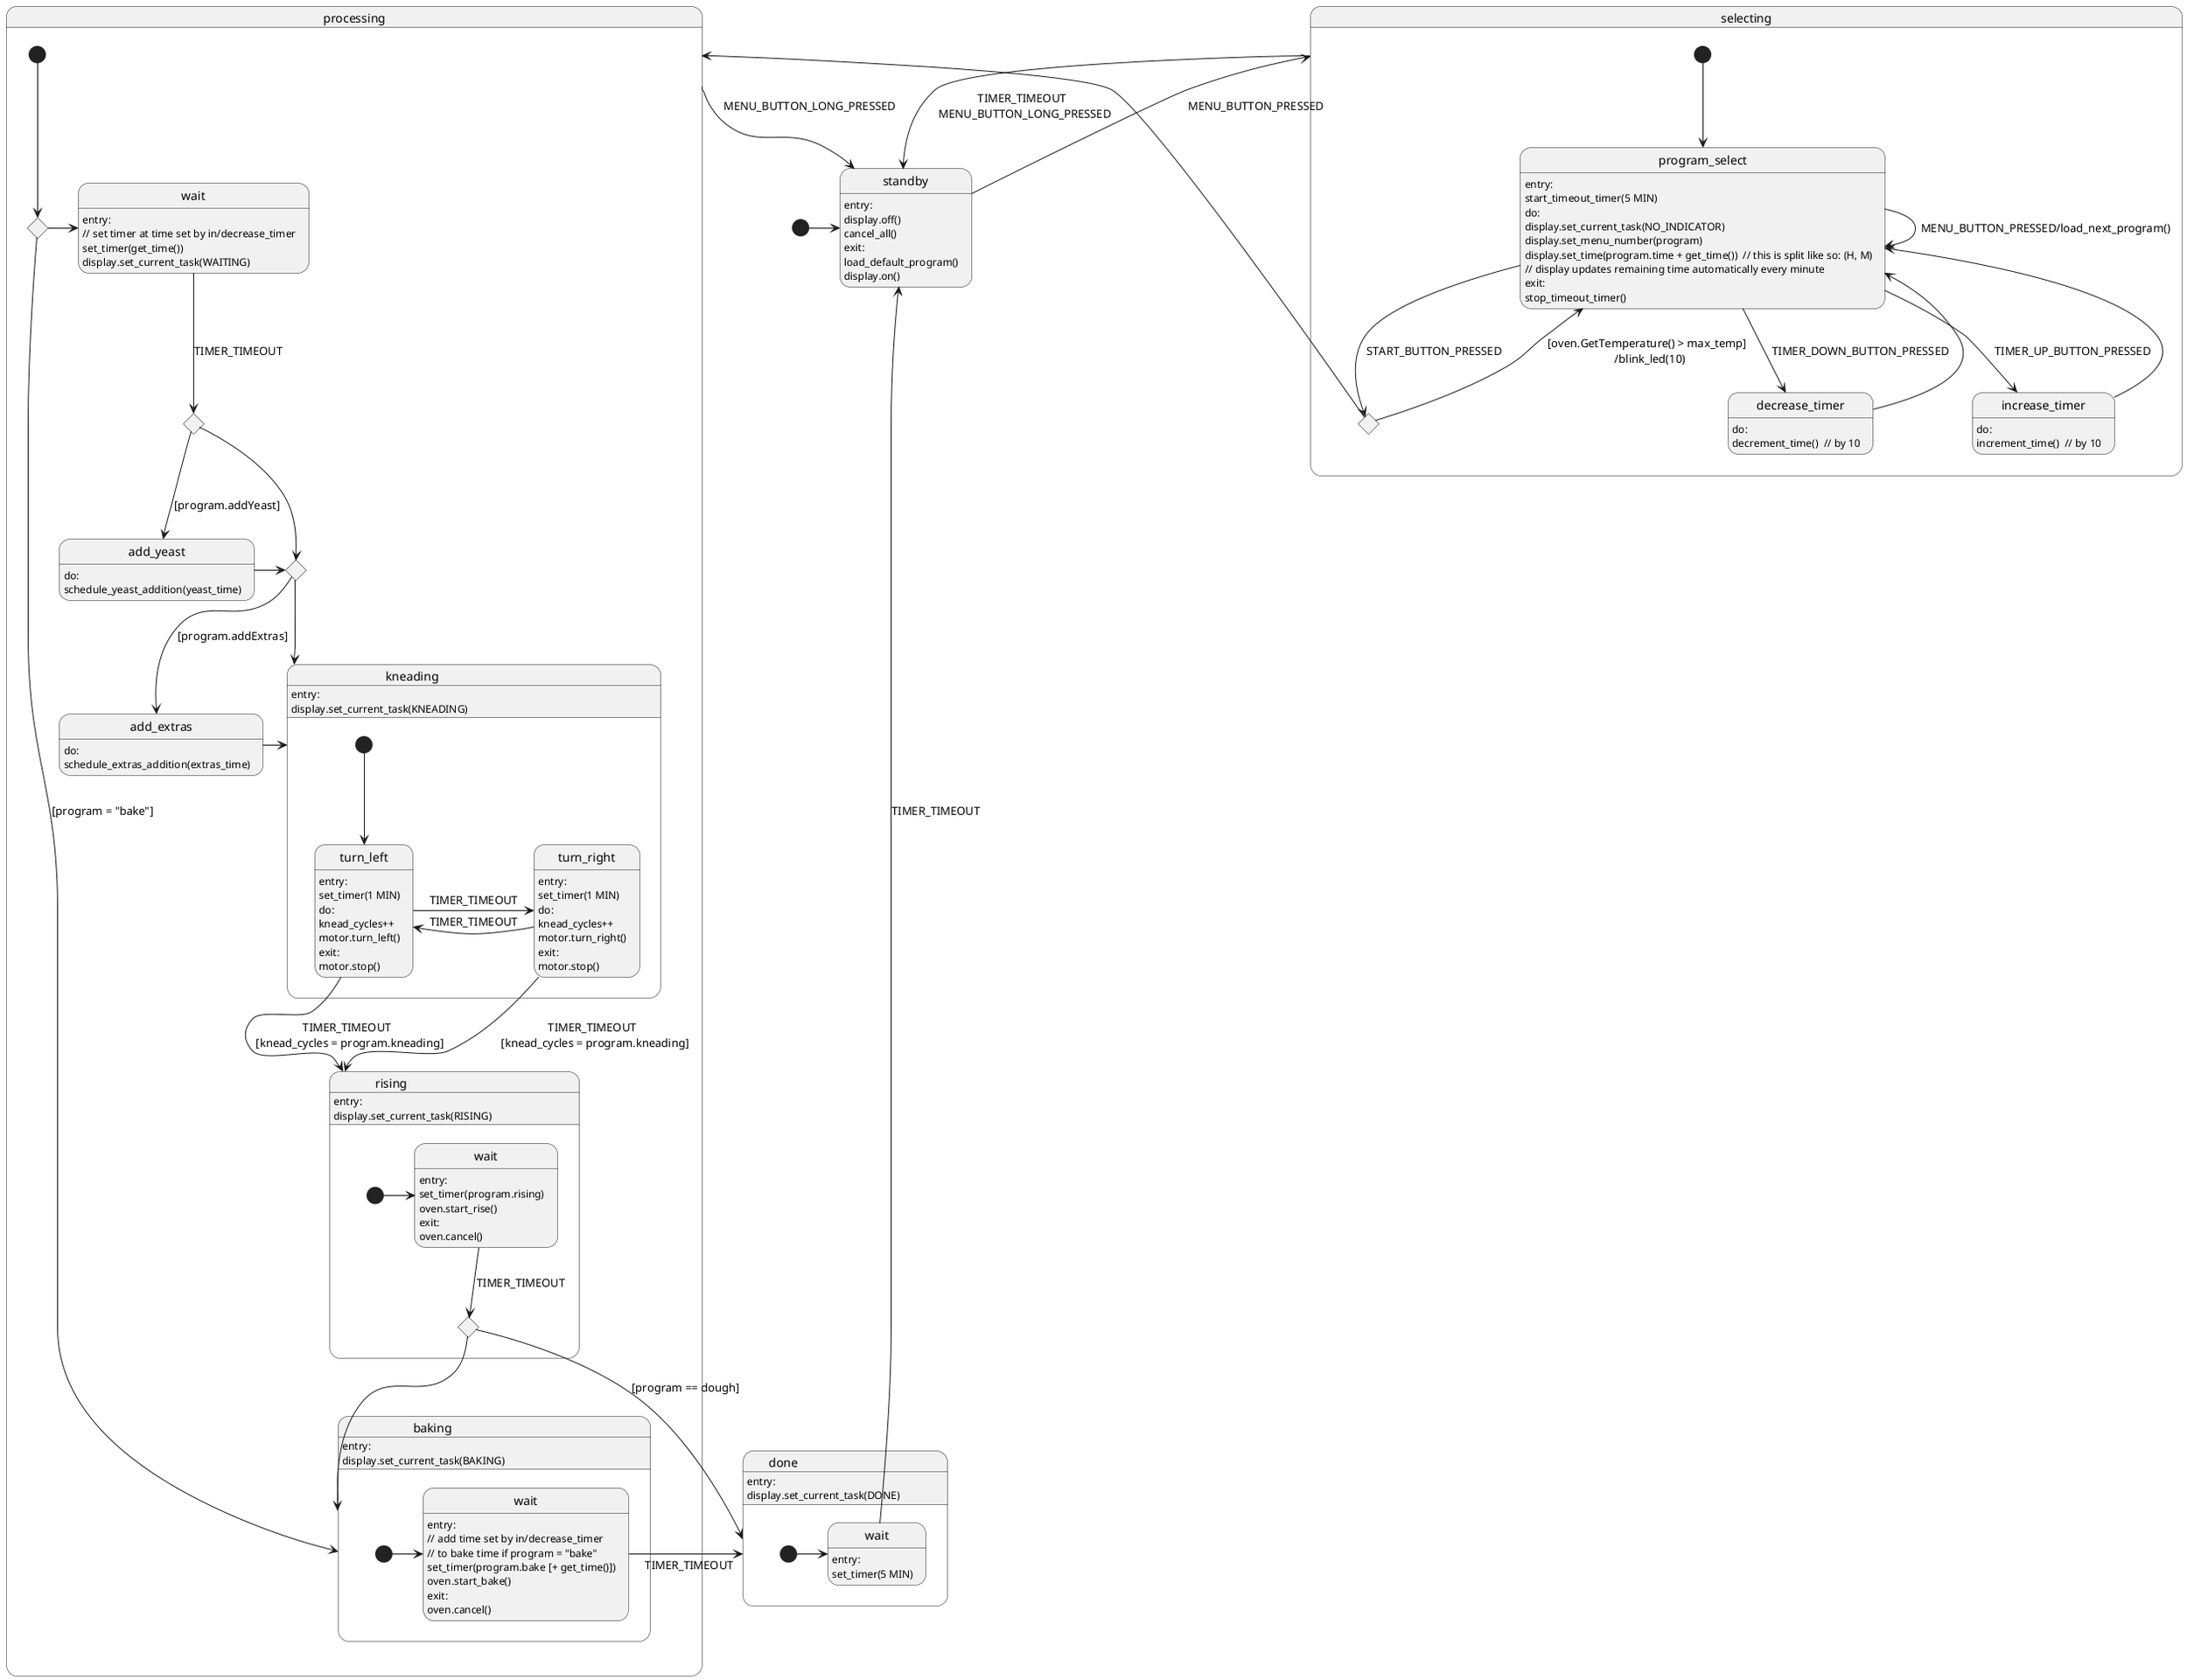 @startuml
'skinparam linetype ortho

' guard (conditional statement) "[condition]"
'	A --timeout[x=3]--> B (only happens when condition is met)
' action "/action"
'	B --timeout[x=2]/led_on()--> C (only happens once)

' entry / exit
'	| state 	|
'	|-----------|
'	| entry:	|
'	|  action_a	|  reset timer here
'	| do:		|
'	|  action_b |
'	| exit:		|
'	|  action_c	|

' look at the microwave project

state standby
standby : entry:
standby : display.off()
standby : cancel_all()
standby : exit:
standby : load_default_program()
standby : display.on()

[*]						->			standby
standby					->			selecting				: MENU_BUTTON_PRESSED
selecting				-->			standby					: TIMER_TIMEOUT \n MENU_BUTTON_LONG_PRESSED
processing				-->			standby					: MENU_BUTTON_LONG_PRESSED

state done {
	state "wait" as done_wait
	done_wait : entry:
	done_wait : set_timer(5 MIN)

	[*]					->			done_wait
	done_wait			-->			standby					: TIMER_TIMEOUT
}
done : entry:
done : display.set_current_task(DONE)

state processing {
	state kneading
	state rising
	state baking

	state "wait" as wait_resting
	wait_resting : entry:
	wait_resting : // set timer at time set by in/decrease_timer
	wait_resting : set_timer(get_time())
	wait_resting : display.set_current_task(WAITING)
	state add_yeast
	add_yeast : do:
	add_yeast : schedule_yeast_addition(yeast_time)
	state add_extras
	add_extras : do:
	add_extras : schedule_extras_addition(extras_time)

	state process_choice <<choice>>
	state yeast_choice <<choice>>
	state extras_choice <<choice>>

	[*]					-->			process_choice
	process_choice		->			wait_resting
	process_choice		-->			baking					: [program = "bake"]
	wait_resting		-->			yeast_choice			: TIMER_TIMEOUT
	yeast_choice		-->			add_yeast				: [program.addYeast]
	yeast_choice		-->			extras_choice
	add_yeast			->			extras_choice
	extras_choice		-->			add_extras				: [program.addExtras]
	extras_choice		-->			kneading
	add_extras			->			kneading
}

state baking {
	state "wait" as bake_wait
	bake_wait : entry:
	bake_wait : // add time set by in/decrease_timer
	bake_wait : // to bake time if program = "bake"
	bake_wait : set_timer(program.bake [+ get_time()])
	bake_wait : oven.start_bake()
	bake_wait : exit:
	bake_wait : oven.cancel()

	[*]					->			bake_wait
	bake_wait			-->			done					: TIMER_TIMEOUT
}
baking : entry:
baking : display.set_current_task(BAKING)

state rising {
	state "wait" as rise_wait
	rise_wait : entry:
	rise_wait : set_timer(program.rising)
	rise_wait : oven.start_rise()
	rise_wait : exit:
	rise_wait : oven.cancel()

	state rise_choice <<choice>>

	[*]					->			rise_wait
	rise_wait			-->			rise_choice				: TIMER_TIMEOUT
	rise_choice			-->			done					: [program == dough]
	rise_choice			-->			baking
}
rising : entry:
rising : display.set_current_task(RISING)

state kneading {
	state turn_left
	turn_left : entry:
	turn_left : set_timer(1 MIN)
	turn_left : do:
	turn_left : knead_cycles++
	turn_left : motor.turn_left()
	turn_left : exit:
	turn_left : motor.stop()
	state turn_right
	turn_right : entry:
	turn_right : set_timer(1 MIN)
	turn_right : do:
	turn_right : knead_cycles++
	turn_right : motor.turn_right()
	turn_right : exit:
	turn_right : motor.stop()

	[*]					-->			turn_left
	turn_left			->			turn_right				: TIMER_TIMEOUT
	turn_right			->			turn_left				: TIMER_TIMEOUT
	turn_left			-->			rising					: TIMER_TIMEOUT \n [knead_cycles = program.kneading]
	turn_right			-->			rising					: TIMER_TIMEOUT \n [knead_cycles = program.kneading]
}
kneading : entry:
kneading : display.set_current_task(KNEADING)

state selecting {
	state program_select
	program_select : entry:
	program_select : start_timeout_timer(5 MIN)
	program_select : do:
	program_select : display.set_current_task(NO_INDICATOR)
	program_select : display.set_menu_number(program)
	program_select : display.set_time(program.time + get_time())  // this is split like so: (H, M)
	program_select : // display updates remaining time automatically every minute
	program_select : exit:
	program_select : stop_timeout_timer()
	state increase_timer
	increase_timer : do:
	increase_timer : increment_time()  // by 10
	state decrease_timer
	decrease_timer : do:
	decrease_timer : decrement_time()  // by 10

	state oven_check <<choice>>

	[*]					-->			program_select
	program_select		->			program_select			: MENU_BUTTON_PRESSED/load_next_program()
	program_select		-->			increase_timer			: TIMER_UP_BUTTON_PRESSED
	increase_timer		-->			program_select
	program_select		-->			decrease_timer			: TIMER_DOWN_BUTTON_PRESSED
	decrease_timer		-->			program_select
	program_select		-->			oven_check				: START_BUTTON_PRESSED
	oven_check			-->			program_select			: [oven.GetTemperature() > max_temp] \n /blink_led(10)
	oven_check			-->			processing
}

@enduml